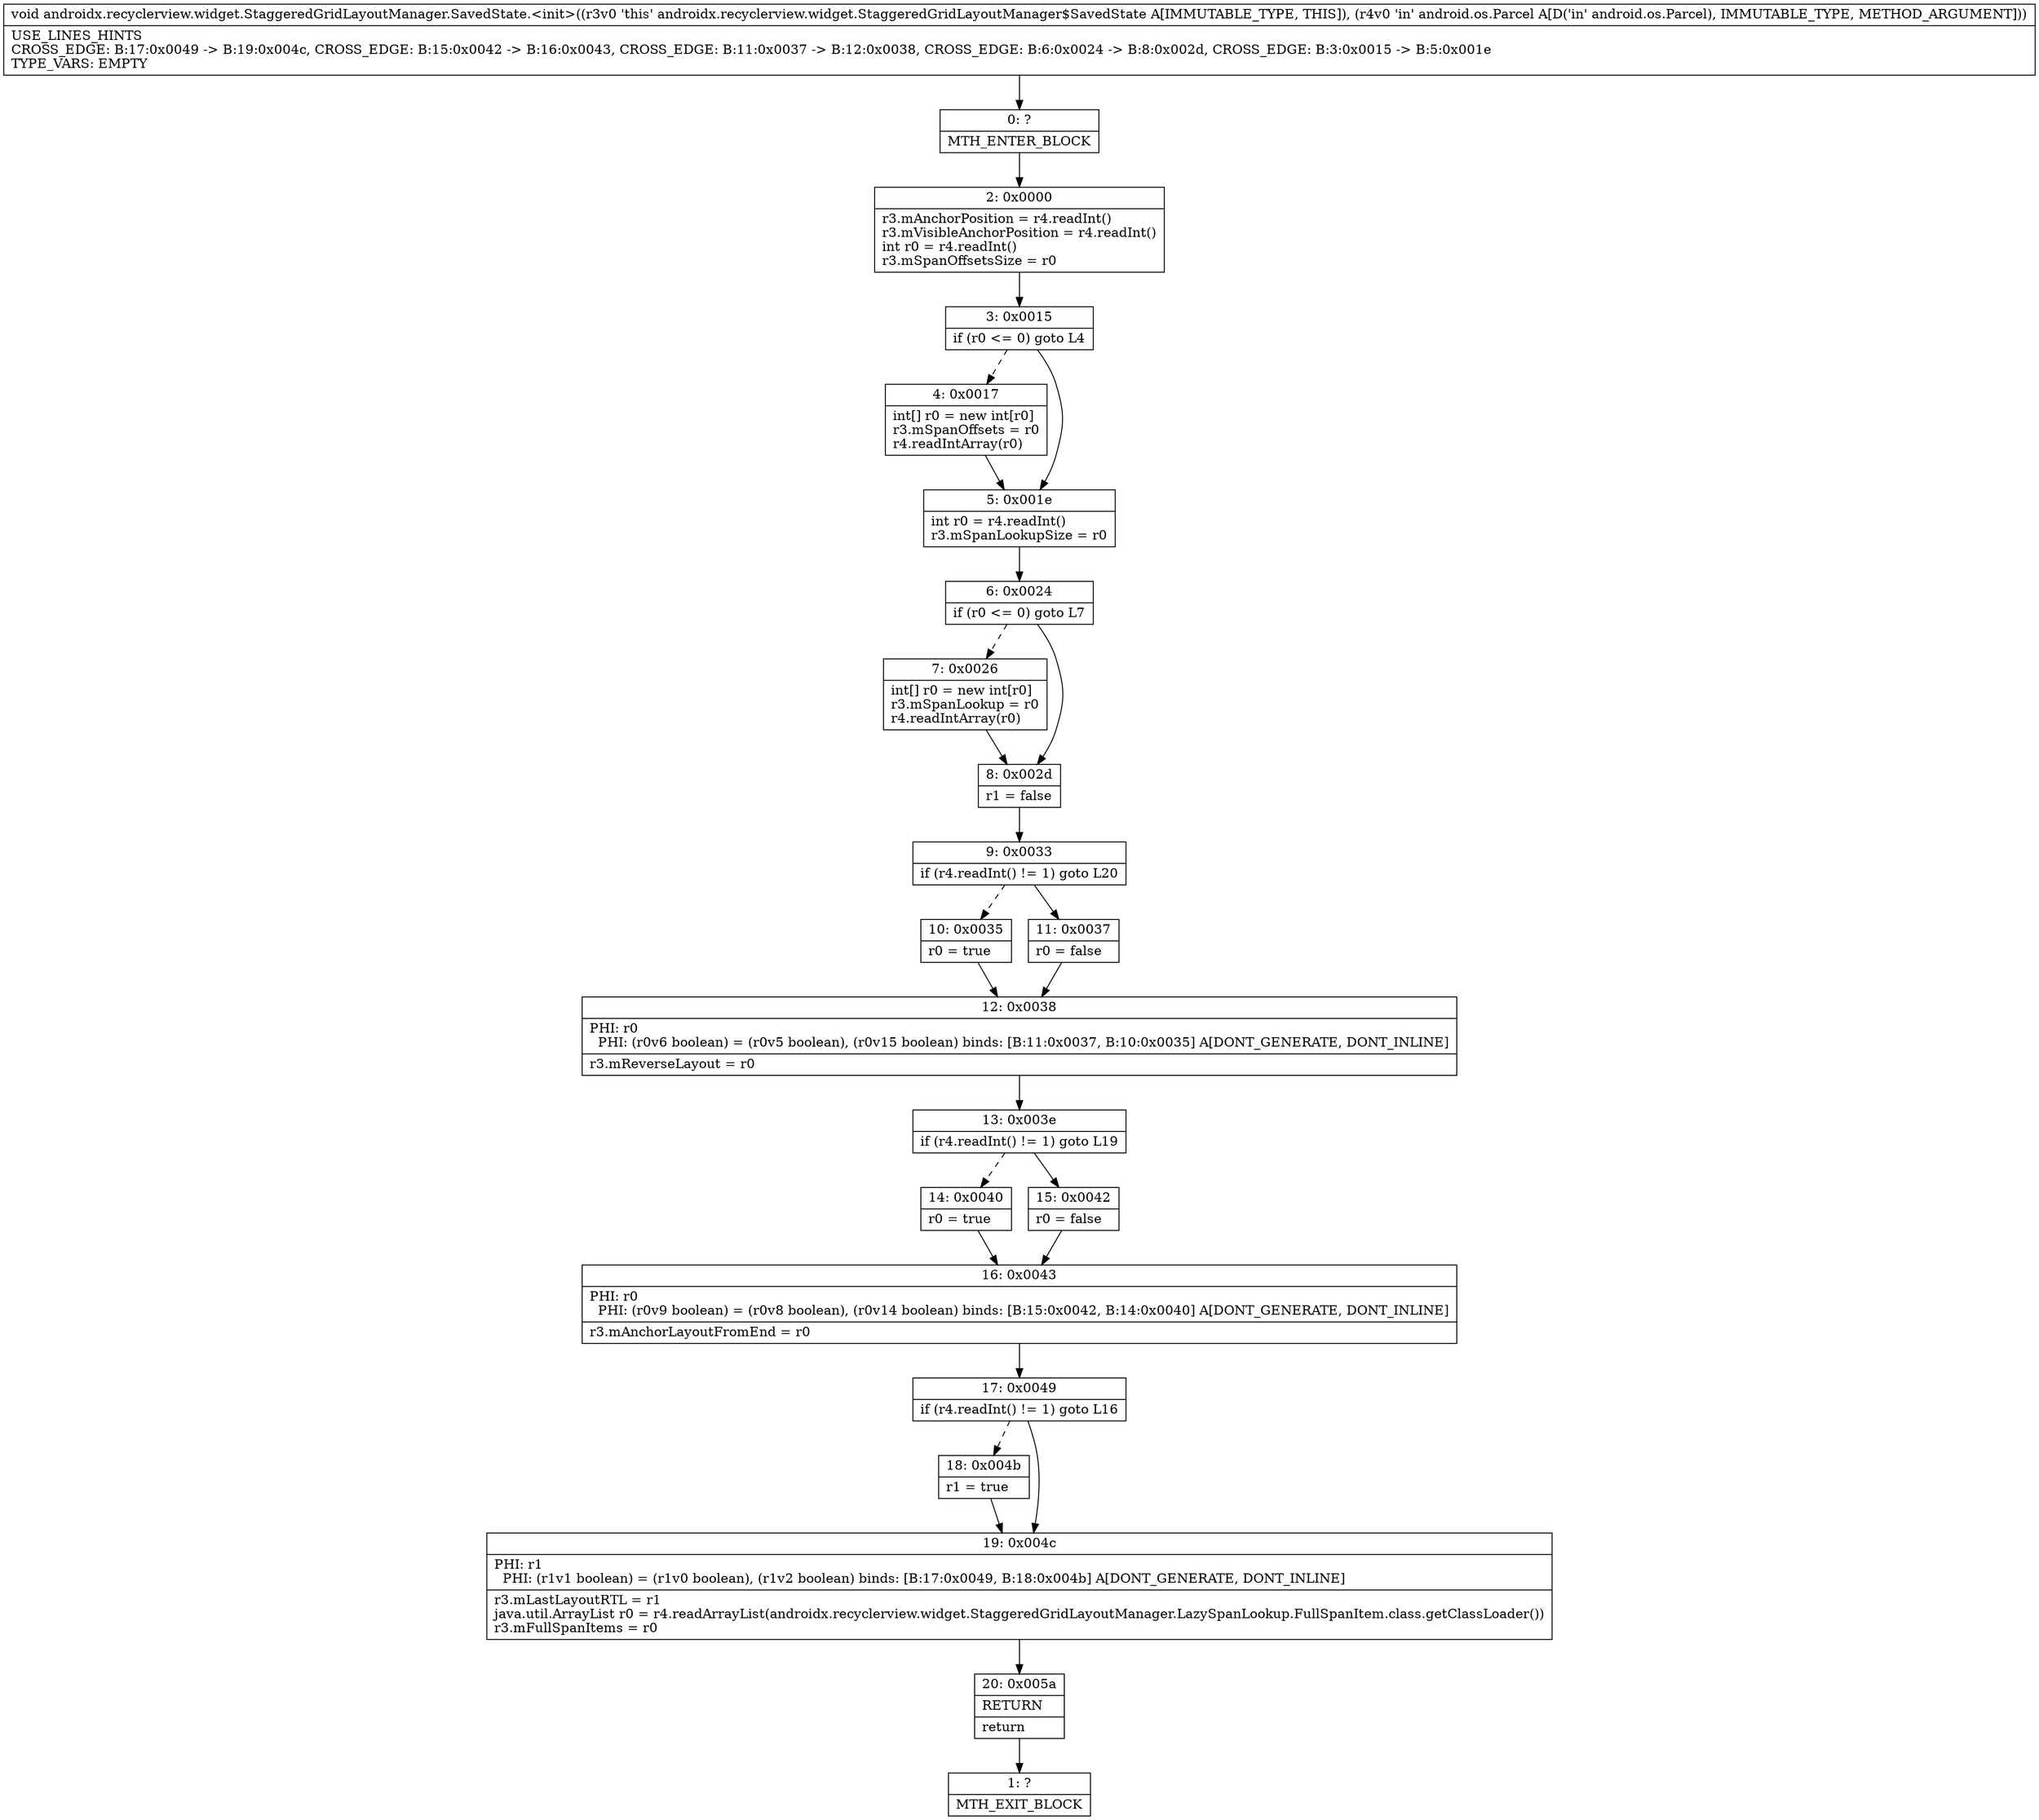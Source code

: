 digraph "CFG forandroidx.recyclerview.widget.StaggeredGridLayoutManager.SavedState.\<init\>(Landroid\/os\/Parcel;)V" {
Node_0 [shape=record,label="{0\:\ ?|MTH_ENTER_BLOCK\l}"];
Node_2 [shape=record,label="{2\:\ 0x0000|r3.mAnchorPosition = r4.readInt()\lr3.mVisibleAnchorPosition = r4.readInt()\lint r0 = r4.readInt()\lr3.mSpanOffsetsSize = r0\l}"];
Node_3 [shape=record,label="{3\:\ 0x0015|if (r0 \<= 0) goto L4\l}"];
Node_4 [shape=record,label="{4\:\ 0x0017|int[] r0 = new int[r0]\lr3.mSpanOffsets = r0\lr4.readIntArray(r0)\l}"];
Node_5 [shape=record,label="{5\:\ 0x001e|int r0 = r4.readInt()\lr3.mSpanLookupSize = r0\l}"];
Node_6 [shape=record,label="{6\:\ 0x0024|if (r0 \<= 0) goto L7\l}"];
Node_7 [shape=record,label="{7\:\ 0x0026|int[] r0 = new int[r0]\lr3.mSpanLookup = r0\lr4.readIntArray(r0)\l}"];
Node_8 [shape=record,label="{8\:\ 0x002d|r1 = false\l}"];
Node_9 [shape=record,label="{9\:\ 0x0033|if (r4.readInt() != 1) goto L20\l}"];
Node_10 [shape=record,label="{10\:\ 0x0035|r0 = true\l}"];
Node_12 [shape=record,label="{12\:\ 0x0038|PHI: r0 \l  PHI: (r0v6 boolean) = (r0v5 boolean), (r0v15 boolean) binds: [B:11:0x0037, B:10:0x0035] A[DONT_GENERATE, DONT_INLINE]\l|r3.mReverseLayout = r0\l}"];
Node_13 [shape=record,label="{13\:\ 0x003e|if (r4.readInt() != 1) goto L19\l}"];
Node_14 [shape=record,label="{14\:\ 0x0040|r0 = true\l}"];
Node_16 [shape=record,label="{16\:\ 0x0043|PHI: r0 \l  PHI: (r0v9 boolean) = (r0v8 boolean), (r0v14 boolean) binds: [B:15:0x0042, B:14:0x0040] A[DONT_GENERATE, DONT_INLINE]\l|r3.mAnchorLayoutFromEnd = r0\l}"];
Node_17 [shape=record,label="{17\:\ 0x0049|if (r4.readInt() != 1) goto L16\l}"];
Node_18 [shape=record,label="{18\:\ 0x004b|r1 = true\l}"];
Node_19 [shape=record,label="{19\:\ 0x004c|PHI: r1 \l  PHI: (r1v1 boolean) = (r1v0 boolean), (r1v2 boolean) binds: [B:17:0x0049, B:18:0x004b] A[DONT_GENERATE, DONT_INLINE]\l|r3.mLastLayoutRTL = r1\ljava.util.ArrayList r0 = r4.readArrayList(androidx.recyclerview.widget.StaggeredGridLayoutManager.LazySpanLookup.FullSpanItem.class.getClassLoader())\lr3.mFullSpanItems = r0\l}"];
Node_20 [shape=record,label="{20\:\ 0x005a|RETURN\l|return\l}"];
Node_1 [shape=record,label="{1\:\ ?|MTH_EXIT_BLOCK\l}"];
Node_15 [shape=record,label="{15\:\ 0x0042|r0 = false\l}"];
Node_11 [shape=record,label="{11\:\ 0x0037|r0 = false\l}"];
MethodNode[shape=record,label="{void androidx.recyclerview.widget.StaggeredGridLayoutManager.SavedState.\<init\>((r3v0 'this' androidx.recyclerview.widget.StaggeredGridLayoutManager$SavedState A[IMMUTABLE_TYPE, THIS]), (r4v0 'in' android.os.Parcel A[D('in' android.os.Parcel), IMMUTABLE_TYPE, METHOD_ARGUMENT]))  | USE_LINES_HINTS\lCROSS_EDGE: B:17:0x0049 \-\> B:19:0x004c, CROSS_EDGE: B:15:0x0042 \-\> B:16:0x0043, CROSS_EDGE: B:11:0x0037 \-\> B:12:0x0038, CROSS_EDGE: B:6:0x0024 \-\> B:8:0x002d, CROSS_EDGE: B:3:0x0015 \-\> B:5:0x001e\lTYPE_VARS: EMPTY\l}"];
MethodNode -> Node_0;Node_0 -> Node_2;
Node_2 -> Node_3;
Node_3 -> Node_4[style=dashed];
Node_3 -> Node_5;
Node_4 -> Node_5;
Node_5 -> Node_6;
Node_6 -> Node_7[style=dashed];
Node_6 -> Node_8;
Node_7 -> Node_8;
Node_8 -> Node_9;
Node_9 -> Node_10[style=dashed];
Node_9 -> Node_11;
Node_10 -> Node_12;
Node_12 -> Node_13;
Node_13 -> Node_14[style=dashed];
Node_13 -> Node_15;
Node_14 -> Node_16;
Node_16 -> Node_17;
Node_17 -> Node_18[style=dashed];
Node_17 -> Node_19;
Node_18 -> Node_19;
Node_19 -> Node_20;
Node_20 -> Node_1;
Node_15 -> Node_16;
Node_11 -> Node_12;
}

